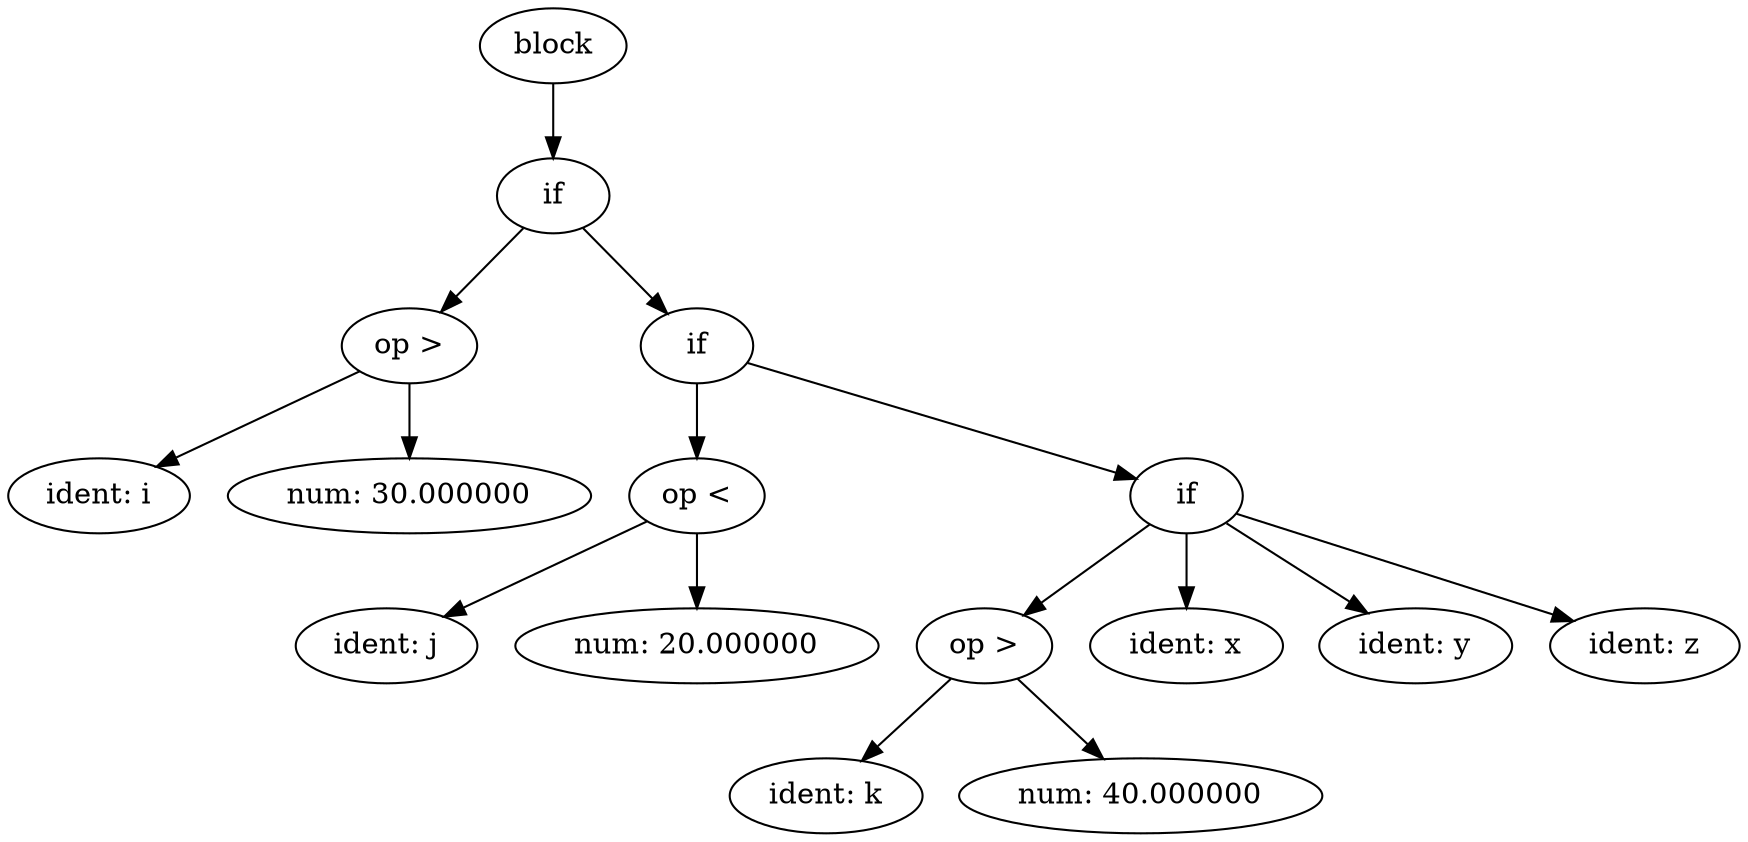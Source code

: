 digraph G {
0[label="block"];
1[label="if"];
2[label="ident: i"];
3[label="op >"];
4[label="num: 30.000000"];
5[label="if"];
6[label="ident: j"];
7[label="op <"];
8[label="num: 20.000000"];
9[label="if"];
10[label="ident: k"];
11[label="op >"];
12[label="num: 40.000000"];
13[label="ident: x"];
14[label="ident: y"];
15[label="ident: z"];
0->1 ;
1->3 ;
1->5 ;
3->2 ;
3->4 ;
5->7 ;
5->9 ;
7->6 ;
7->8 ;
9->11 ;
9->13 ;
9->14 ;
9->15 ;
11->10 ;
11->12 ;
}
